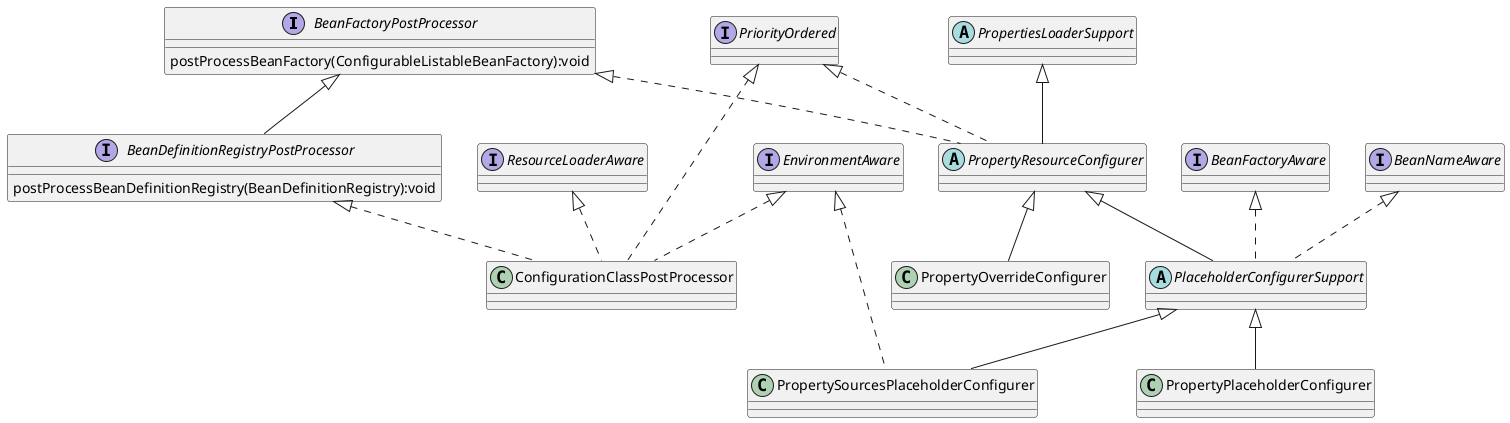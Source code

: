 @startuml
interface BeanFactoryPostProcessor {
	postProcessBeanFactory(ConfigurableListableBeanFactory):void
}

interface BeanDefinitionRegistryPostProcessor extends BeanFactoryPostProcessor {
    postProcessBeanDefinitionRegistry(BeanDefinitionRegistry):void
}

class ConfigurationClassPostProcessor implements BeanDefinitionRegistryPostProcessor, PriorityOrdered, ResourceLoaderAware, EnvironmentAware {

}

abstract class PropertiesLoaderSupport {}

abstract class PropertyResourceConfigurer extends PropertiesLoaderSupport implements BeanFactoryPostProcessor, PriorityOrdered {

}

abstract class PlaceholderConfigurerSupport extends PropertyResourceConfigurer implements BeanNameAware, BeanFactoryAware {
}

class PropertyPlaceholderConfigurer extends PlaceholderConfigurerSupport {}

class PropertySourcesPlaceholderConfigurer extends PlaceholderConfigurerSupport implements EnvironmentAware {}

class PropertyOverrideConfigurer extends PropertyResourceConfigurer {}

@enduml